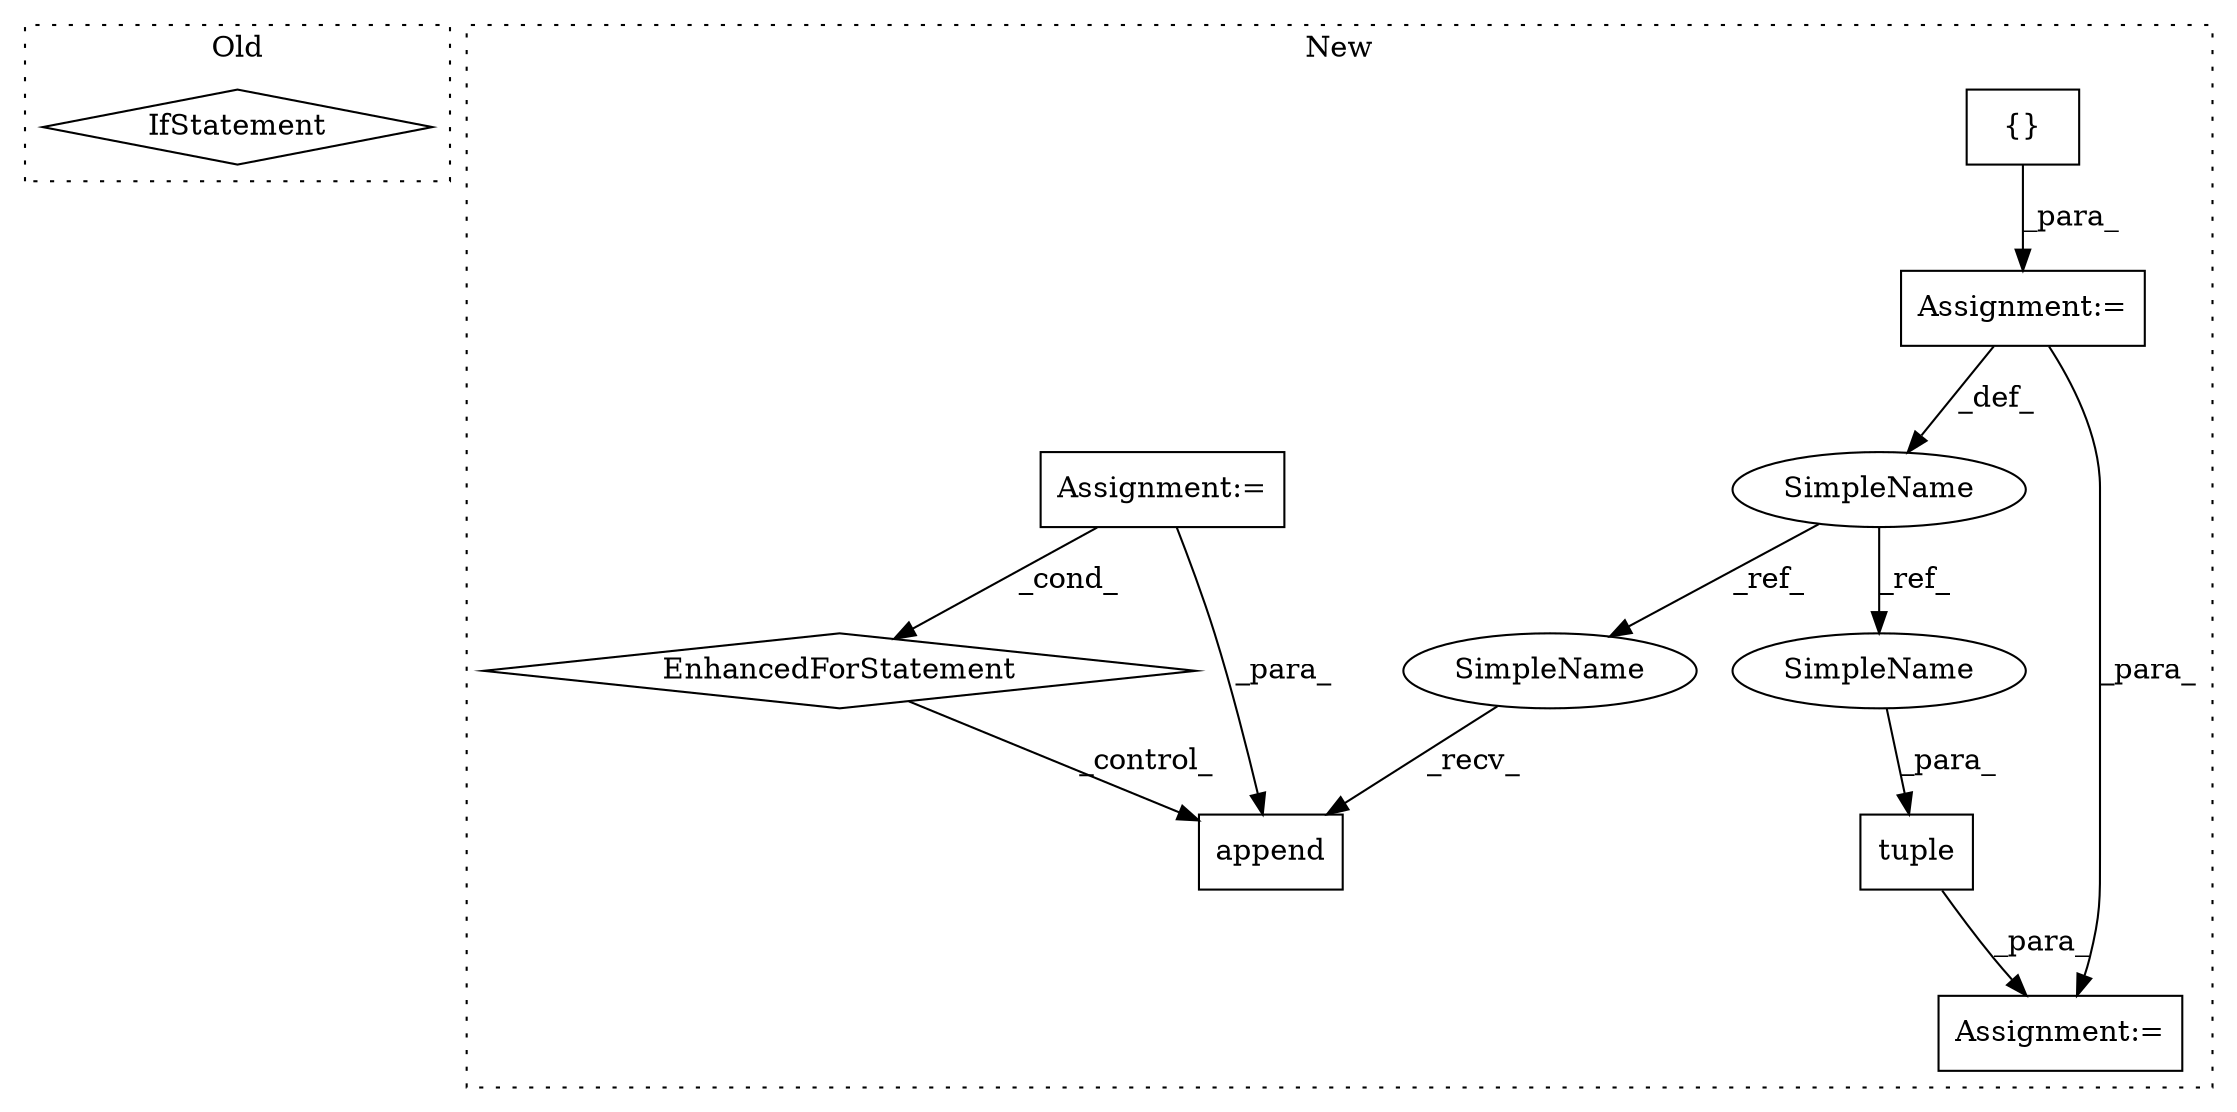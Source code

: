 digraph G {
subgraph cluster0 {
1 [label="IfStatement" a="25" s="22154" l="25" shape="diamond"];
label = "Old";
style="dotted";
}
subgraph cluster1 {
2 [label="tuple" a="32" s="22404,22424" l="6,1" shape="box"];
3 [label="Assignment:=" a="7" s="22142" l="1" shape="box"];
4 [label="{}" a="4" s="22152" l="2" shape="box"];
5 [label="Assignment:=" a="7" s="22403" l="1" shape="box"];
6 [label="SimpleName" a="42" s="22128" l="14" shape="ellipse"];
7 [label="append" a="32" s="22365,22373" l="7,1" shape="box"];
8 [label="EnhancedForStatement" a="70" s="22160,22230" l="53,2" shape="diamond"];
9 [label="Assignment:=" a="7" s="22160,22230" l="53,2" shape="box"];
10 [label="SimpleName" a="42" s="22410" l="14" shape="ellipse"];
11 [label="SimpleName" a="42" s="22350" l="14" shape="ellipse"];
label = "New";
style="dotted";
}
2 -> 5 [label="_para_"];
3 -> 5 [label="_para_"];
3 -> 6 [label="_def_"];
4 -> 3 [label="_para_"];
6 -> 10 [label="_ref_"];
6 -> 11 [label="_ref_"];
8 -> 7 [label="_control_"];
9 -> 8 [label="_cond_"];
9 -> 7 [label="_para_"];
10 -> 2 [label="_para_"];
11 -> 7 [label="_recv_"];
}